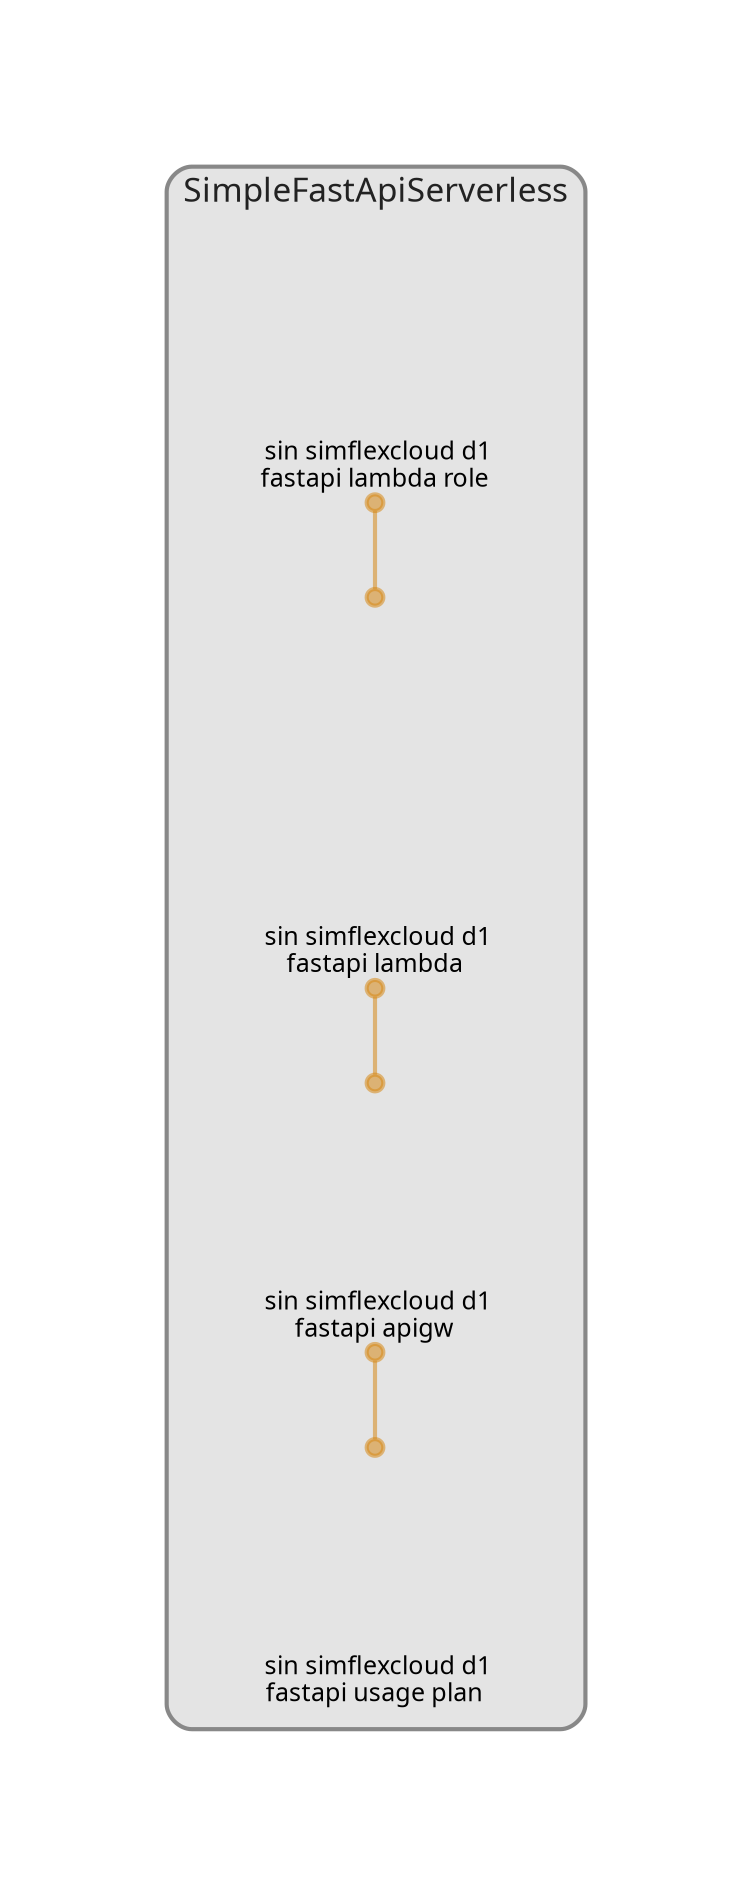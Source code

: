 digraph "Diagram" {
  splines = "ortho";
  pad = "1.0";
  nodesep = "0.60";
  ranksep = "0.75";
  fontname = "Sans-Serif";
  fontsize = "15";
  dpi = "200";
  rankdir = "BT";
  compound = "true";
  fontcolor = "#222222";
  edge [
    color = "#D5871488",
    penwidth = 2,
    arrowhead = "dot",
    arrowtail = "dot",
  ];
  node [
    shape = "box",
    style = "rounded",
    fixedsize = true,
    width = 1.7,
    height = 1.7,
    labelloc = "c",
    imagescale = true,
    fontname = "Sans-Serif",
    fontsize = 8,
    margin = 8,
  ];
  subgraph "SimpleFastApiServerless" {
    subgraph "cluster-SubGraph.SimpleFastApiServerless" {
      graph [
        label = "SimpleFastApiServerless",
        labelloc = "b",
        labeljust = "l",
        margin = "10",
        fontsize = "16",
        penwidth = "2",
        pencolor = "#888888",
        style = "filled,rounded",
        fillcolor = "#e4e4e4",
      ];
      "SimpleFastApiServerless/sin-simflexcloud-d1-fastapi-lambda-role" [
        label = " sin simflexcloud d1\nfastapi lambda role",
        fontsize = 12,
        image = "/opt/homebrew/lib/node_modules/cdk-dia/icons/aws/Service/Arch_Security-Identity-Compliance/64/Arch_AWS-Identity-and-Access-Management_64@5x.png",
        imagescale = "true",
        imagepos = "tc",
        penwidth = "0",
        shape = "node",
        fixedsize = "true",
        labelloc = "b",
        width = 1.2,
        height = 1.682,
      ];
      "SimpleFastApiServerless/sin-simflexcloud-d1-fastapi-lambda" [
        label = " sin simflexcloud d1\nfastapi lambda",
        fontsize = 12,
        image = "/opt/homebrew/lib/node_modules/cdk-dia/icons/aws/Service/Arch_Compute/64/Arch_AWS-Lambda_64@5x.png",
        imagescale = "true",
        imagepos = "tc",
        penwidth = "0",
        shape = "node",
        fixedsize = "true",
        labelloc = "b",
        width = 2,
        height = 2.4819999999999998,
      ];
      "SimpleFastApiServerless/sin-simflexcloud-d1-fastapi-apigw" [
        label = " sin simflexcloud d1\nfastapi apigw",
        fontsize = 12,
        image = "/opt/homebrew/lib/node_modules/cdk-dia/icons/aws/Service/Arch_Networking-Content/64/Arch_Amazon-API-Gateway_64@5x.png",
        imagescale = "true",
        imagepos = "tc",
        penwidth = "0",
        shape = "node",
        fixedsize = "true",
        labelloc = "b",
        width = 1.2,
        height = 1.682,
      ];
      "SimpleFastApiServerless/sin-simflexcloud-d1-fastapi-usage-plan" [
        label = " sin simflexcloud d1\nfastapi usage plan",
        fontsize = 12,
        image = "/opt/homebrew/lib/node_modules/cdk-dia/icons/aws/Service/Arch_Networking-Content/64/Arch_Amazon-API-Gateway_64@5x.png",
        imagescale = "true",
        imagepos = "tc",
        penwidth = "0",
        shape = "node",
        fixedsize = "true",
        labelloc = "b",
        width = 1.2,
        height = 1.682,
      ];
    }
  }
  "SimpleFastApiServerless/sin-simflexcloud-d1-fastapi-lambda" -> "SimpleFastApiServerless/sin-simflexcloud-d1-fastapi-lambda-role" [
    dir = "both",
  ];
  "SimpleFastApiServerless/sin-simflexcloud-d1-fastapi-apigw" -> "SimpleFastApiServerless/sin-simflexcloud-d1-fastapi-lambda" [
    dir = "both",
  ];
  "SimpleFastApiServerless/sin-simflexcloud-d1-fastapi-usage-plan" -> "SimpleFastApiServerless/sin-simflexcloud-d1-fastapi-apigw" [
    dir = "both",
  ];
}